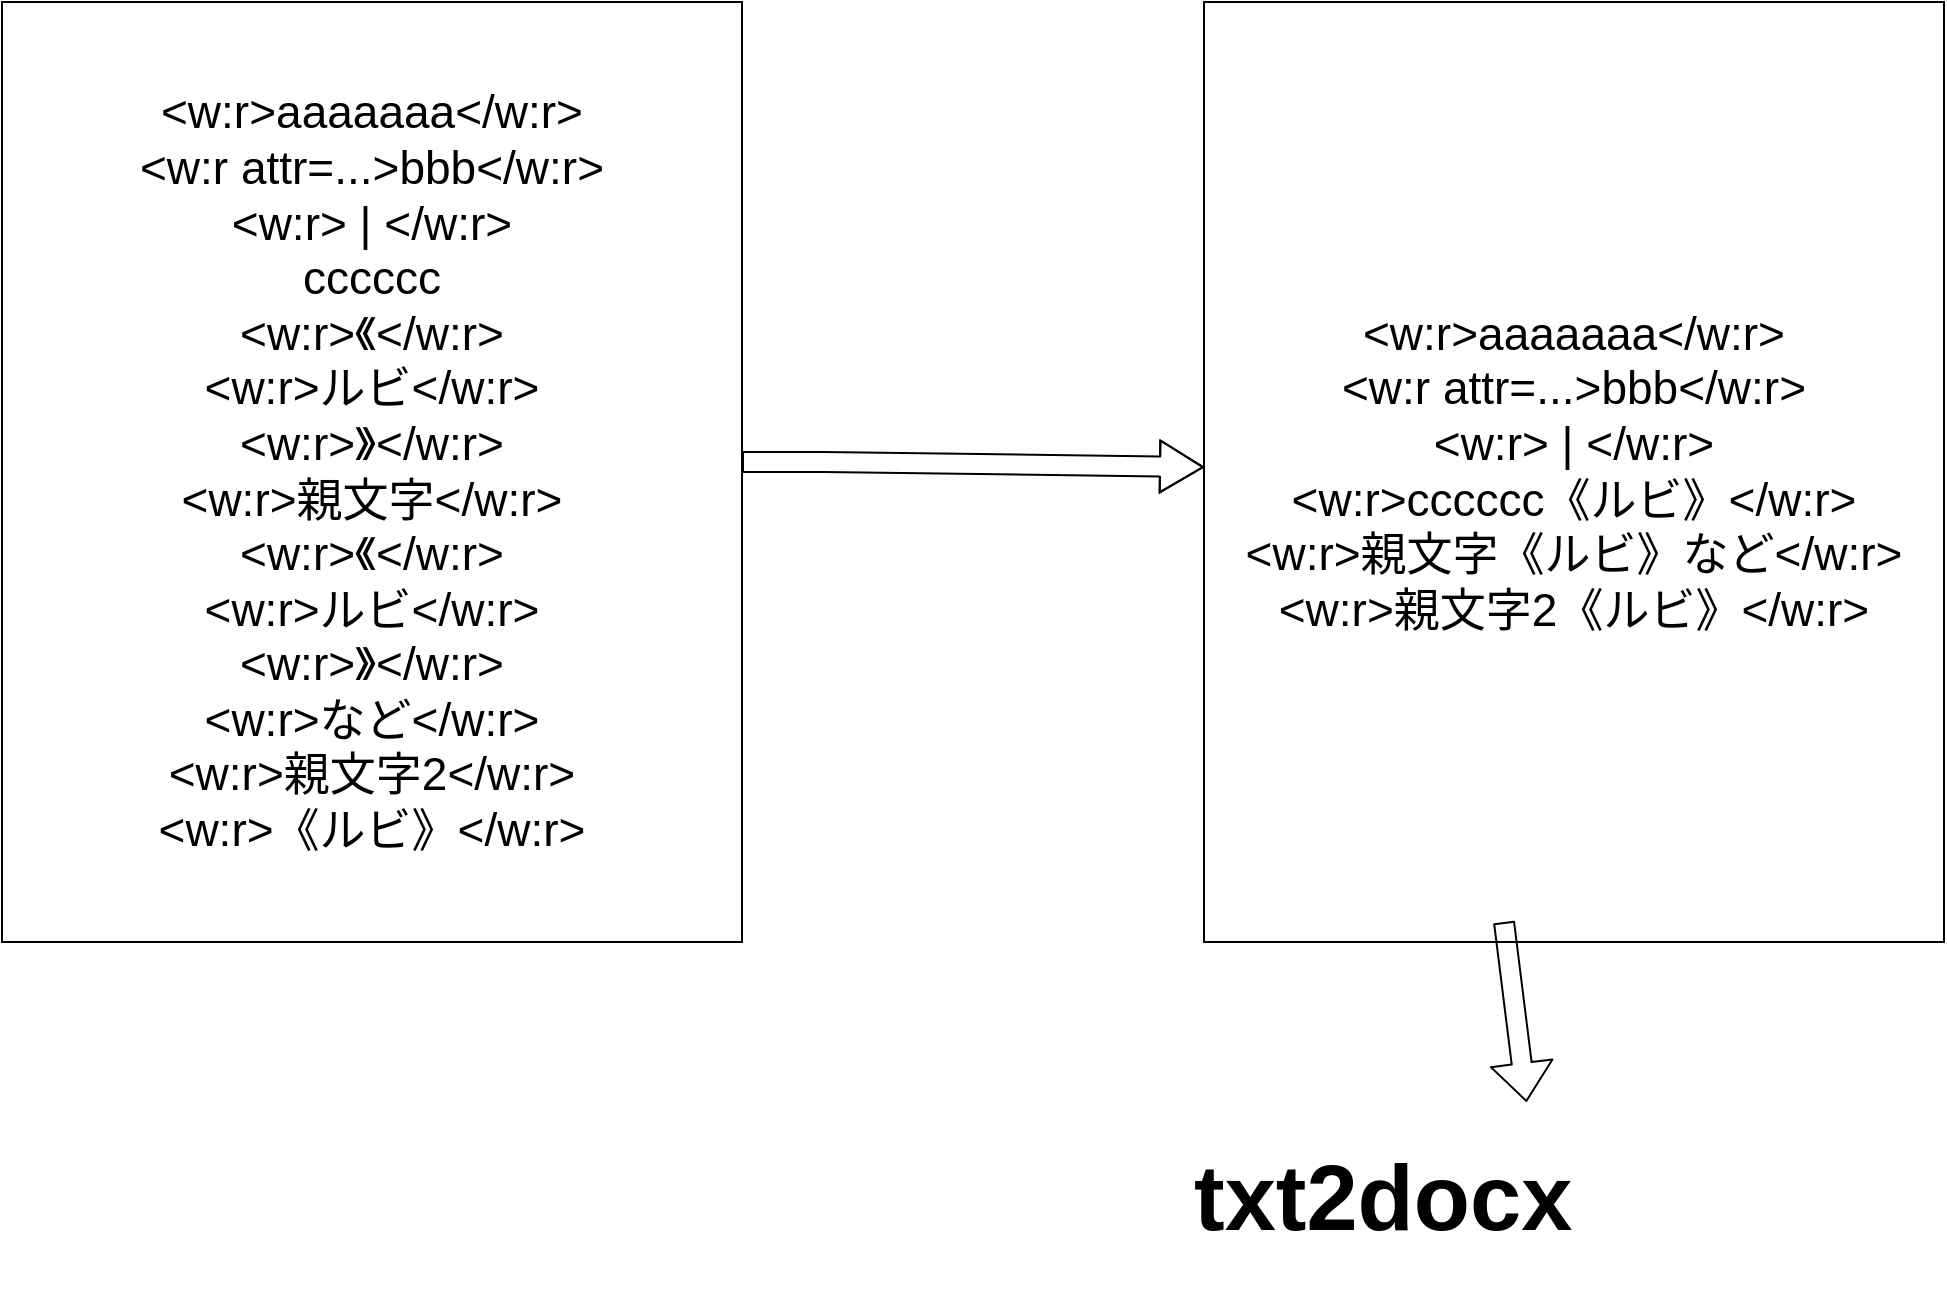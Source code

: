<mxfile>
    <diagram id="Au9Dei-YvHaLK9B6H_0l" name="ページ1">
        <mxGraphModel dx="580" dy="1830" grid="1" gridSize="10" guides="1" tooltips="1" connect="1" arrows="1" fold="1" page="1" pageScale="1" pageWidth="827" pageHeight="1169" math="0" shadow="0">
            <root>
                <mxCell id="0"/>
                <mxCell id="1" parent="0"/>
                <mxCell id="2" value="&lt;font style=&quot;font-size: 23px&quot;&gt;&amp;lt;w:r&amp;gt;aaaaaaa&amp;lt;/w:r&amp;gt;&lt;br&gt;&amp;lt;w:r attr=...&amp;gt;bbb&amp;lt;/w:r&amp;gt;&lt;br&gt;&amp;lt;w:r&amp;gt; | &amp;lt;/w:r&amp;gt;&lt;br&gt;cccccc&lt;br&gt;&amp;lt;w:r&amp;gt;《&amp;lt;/w:r&amp;gt;&lt;br&gt;&amp;lt;w:r&amp;gt;ルビ&amp;lt;/w:r&amp;gt;&lt;br&gt;&amp;lt;w:r&amp;gt;》&amp;lt;/w:r&amp;gt;&lt;br&gt;&amp;lt;w:r&amp;gt;親文字&amp;lt;/w:r&amp;gt;&lt;br&gt;&amp;lt;w:r&amp;gt;《&amp;lt;/w:r&amp;gt;&lt;br&gt;&amp;lt;w:r&amp;gt;ルビ&amp;lt;/w:r&amp;gt;&lt;br&gt;&amp;lt;w:r&amp;gt;》&amp;lt;/w:r&amp;gt;&lt;br&gt;&amp;lt;w:r&amp;gt;など&amp;lt;/w:r&amp;gt;&lt;br&gt;&amp;lt;w:r&amp;gt;親文字2&amp;lt;/w:r&amp;gt;&lt;br&gt;&amp;lt;w:r&amp;gt;《ルビ》&amp;lt;/w:r&amp;gt;&lt;br&gt;&lt;/font&gt;" style="rounded=0;whiteSpace=wrap;html=1;" vertex="1" parent="1">
                    <mxGeometry x="109" y="-100" width="370" height="470" as="geometry"/>
                </mxCell>
                <mxCell id="3" value="" style="shape=flexArrow;endArrow=classic;html=1;fontSize=23;endWidth=15;endSize=6.83;" edge="1" parent="1" target="4">
                    <mxGeometry width="50" height="50" relative="1" as="geometry">
                        <mxPoint x="479" y="130" as="sourcePoint"/>
                        <mxPoint x="720" y="130" as="targetPoint"/>
                        <Array as="points">
                            <mxPoint x="520" y="130"/>
                        </Array>
                    </mxGeometry>
                </mxCell>
                <mxCell id="4" value="&lt;font style=&quot;font-size: 23px&quot;&gt;&amp;lt;w:r&amp;gt;aaaaaaa&amp;lt;/w:r&amp;gt;&lt;br&gt;&amp;lt;w:r attr=...&amp;gt;bbb&amp;lt;/w:r&amp;gt;&lt;br&gt;&amp;lt;w:r&amp;gt; | &amp;lt;/w:r&amp;gt;&lt;br&gt;&amp;lt;w:r&amp;gt;cccccc《ルビ》&amp;lt;/w:r&amp;gt;&lt;br&gt;&amp;lt;w:r&amp;gt;親文字《ルビ》など&amp;lt;/w:r&amp;gt;&lt;br&gt;&amp;lt;w:r&amp;gt;親文字2《ルビ》&amp;lt;/w:r&amp;gt;&lt;br&gt;&lt;/font&gt;" style="rounded=0;whiteSpace=wrap;html=1;" vertex="1" parent="1">
                    <mxGeometry x="710" y="-100" width="370" height="470" as="geometry"/>
                </mxCell>
                <mxCell id="5" value="" style="shape=flexArrow;endArrow=classic;html=1;fontSize=23;" edge="1" parent="1" target="6">
                    <mxGeometry width="50" height="50" relative="1" as="geometry">
                        <mxPoint x="860" y="360" as="sourcePoint"/>
                        <mxPoint x="860" y="510" as="targetPoint"/>
                    </mxGeometry>
                </mxCell>
                <mxCell id="6" value="&lt;h1&gt;txt2docx&lt;/h1&gt;" style="text;html=1;strokeColor=none;fillColor=none;spacing=5;spacingTop=-20;whiteSpace=wrap;overflow=hidden;rounded=0;fontSize=23;" vertex="1" parent="1">
                    <mxGeometry x="700" y="450" width="355" height="100" as="geometry"/>
                </mxCell>
            </root>
        </mxGraphModel>
    </diagram>
</mxfile>
